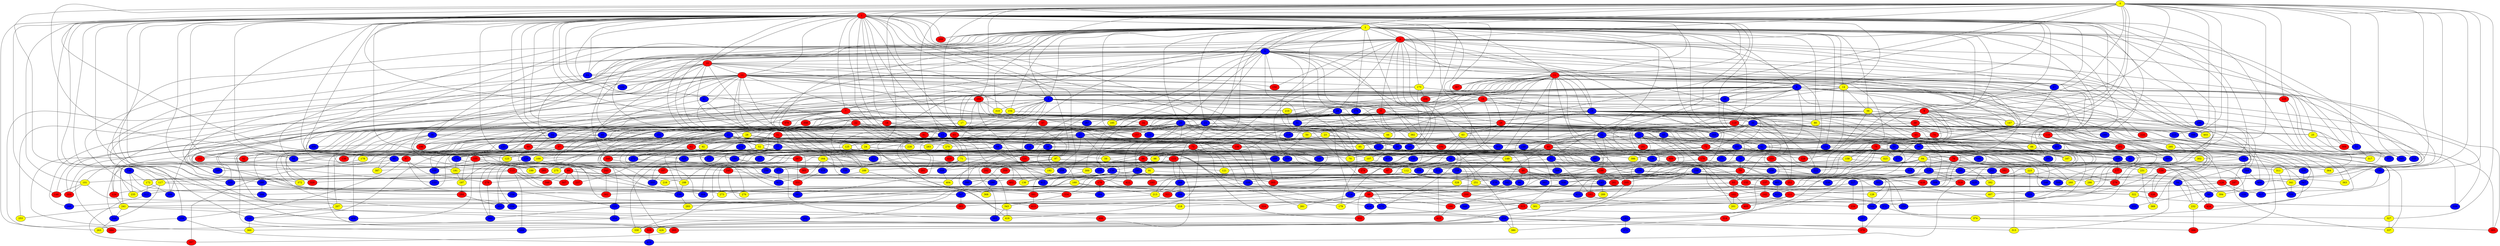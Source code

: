 graph {
0 [style = filled fillcolor = yellow];
1 [style = filled fillcolor = red];
2 [style = filled fillcolor = yellow];
3 [style = filled fillcolor = blue];
4 [style = filled fillcolor = red];
5 [style = filled fillcolor = blue];
6 [style = filled fillcolor = blue];
7 [style = filled fillcolor = red];
8 [style = filled fillcolor = red];
9 [style = filled fillcolor = red];
10 [style = filled fillcolor = red];
11 [style = filled fillcolor = red];
12 [style = filled fillcolor = red];
13 [style = filled fillcolor = blue];
14 [style = filled fillcolor = yellow];
15 [style = filled fillcolor = blue];
16 [style = filled fillcolor = red];
17 [style = filled fillcolor = yellow];
18 [style = filled fillcolor = red];
19 [style = filled fillcolor = blue];
20 [style = filled fillcolor = blue];
21 [style = filled fillcolor = blue];
22 [style = filled fillcolor = red];
23 [style = filled fillcolor = yellow];
24 [style = filled fillcolor = yellow];
25 [style = filled fillcolor = yellow];
26 [style = filled fillcolor = red];
27 [style = filled fillcolor = blue];
28 [style = filled fillcolor = yellow];
29 [style = filled fillcolor = blue];
30 [style = filled fillcolor = blue];
31 [style = filled fillcolor = blue];
32 [style = filled fillcolor = blue];
33 [style = filled fillcolor = blue];
34 [style = filled fillcolor = red];
35 [style = filled fillcolor = blue];
36 [style = filled fillcolor = blue];
37 [style = filled fillcolor = red];
38 [style = filled fillcolor = blue];
39 [style = filled fillcolor = red];
40 [style = filled fillcolor = red];
41 [style = filled fillcolor = blue];
42 [style = filled fillcolor = red];
43 [style = filled fillcolor = red];
44 [style = filled fillcolor = yellow];
45 [style = filled fillcolor = blue];
46 [style = filled fillcolor = blue];
47 [style = filled fillcolor = blue];
48 [style = filled fillcolor = red];
49 [style = filled fillcolor = blue];
50 [style = filled fillcolor = yellow];
51 [style = filled fillcolor = red];
52 [style = filled fillcolor = yellow];
53 [style = filled fillcolor = blue];
54 [style = filled fillcolor = blue];
55 [style = filled fillcolor = blue];
56 [style = filled fillcolor = yellow];
57 [style = filled fillcolor = red];
58 [style = filled fillcolor = blue];
59 [style = filled fillcolor = yellow];
60 [style = filled fillcolor = blue];
61 [style = filled fillcolor = blue];
62 [style = filled fillcolor = red];
63 [style = filled fillcolor = yellow];
64 [style = filled fillcolor = blue];
65 [style = filled fillcolor = red];
66 [style = filled fillcolor = yellow];
67 [style = filled fillcolor = red];
68 [style = filled fillcolor = blue];
69 [style = filled fillcolor = red];
70 [style = filled fillcolor = yellow];
71 [style = filled fillcolor = yellow];
72 [style = filled fillcolor = red];
73 [style = filled fillcolor = red];
74 [style = filled fillcolor = red];
75 [style = filled fillcolor = red];
76 [style = filled fillcolor = red];
77 [style = filled fillcolor = blue];
78 [style = filled fillcolor = blue];
79 [style = filled fillcolor = red];
80 [style = filled fillcolor = yellow];
81 [style = filled fillcolor = red];
82 [style = filled fillcolor = blue];
83 [style = filled fillcolor = blue];
84 [style = filled fillcolor = yellow];
85 [style = filled fillcolor = yellow];
86 [style = filled fillcolor = blue];
87 [style = filled fillcolor = red];
88 [style = filled fillcolor = red];
89 [style = filled fillcolor = red];
90 [style = filled fillcolor = blue];
91 [style = filled fillcolor = yellow];
92 [style = filled fillcolor = yellow];
93 [style = filled fillcolor = red];
94 [style = filled fillcolor = blue];
95 [style = filled fillcolor = blue];
96 [style = filled fillcolor = blue];
97 [style = filled fillcolor = yellow];
98 [style = filled fillcolor = yellow];
99 [style = filled fillcolor = red];
100 [style = filled fillcolor = yellow];
101 [style = filled fillcolor = yellow];
102 [style = filled fillcolor = red];
103 [style = filled fillcolor = blue];
104 [style = filled fillcolor = blue];
105 [style = filled fillcolor = red];
106 [style = filled fillcolor = blue];
107 [style = filled fillcolor = yellow];
108 [style = filled fillcolor = blue];
109 [style = filled fillcolor = blue];
110 [style = filled fillcolor = blue];
111 [style = filled fillcolor = red];
112 [style = filled fillcolor = yellow];
113 [style = filled fillcolor = red];
114 [style = filled fillcolor = blue];
115 [style = filled fillcolor = red];
116 [style = filled fillcolor = red];
117 [style = filled fillcolor = yellow];
118 [style = filled fillcolor = blue];
119 [style = filled fillcolor = red];
120 [style = filled fillcolor = blue];
121 [style = filled fillcolor = yellow];
122 [style = filled fillcolor = blue];
123 [style = filled fillcolor = yellow];
124 [style = filled fillcolor = red];
125 [style = filled fillcolor = yellow];
126 [style = filled fillcolor = red];
127 [style = filled fillcolor = blue];
128 [style = filled fillcolor = yellow];
129 [style = filled fillcolor = blue];
130 [style = filled fillcolor = blue];
131 [style = filled fillcolor = red];
132 [style = filled fillcolor = red];
133 [style = filled fillcolor = blue];
134 [style = filled fillcolor = red];
135 [style = filled fillcolor = blue];
136 [style = filled fillcolor = yellow];
137 [style = filled fillcolor = red];
138 [style = filled fillcolor = red];
139 [style = filled fillcolor = blue];
140 [style = filled fillcolor = blue];
141 [style = filled fillcolor = blue];
142 [style = filled fillcolor = red];
143 [style = filled fillcolor = blue];
144 [style = filled fillcolor = blue];
145 [style = filled fillcolor = blue];
146 [style = filled fillcolor = red];
147 [style = filled fillcolor = yellow];
148 [style = filled fillcolor = blue];
149 [style = filled fillcolor = yellow];
150 [style = filled fillcolor = red];
151 [style = filled fillcolor = blue];
152 [style = filled fillcolor = red];
153 [style = filled fillcolor = blue];
154 [style = filled fillcolor = yellow];
155 [style = filled fillcolor = blue];
156 [style = filled fillcolor = red];
157 [style = filled fillcolor = red];
158 [style = filled fillcolor = yellow];
159 [style = filled fillcolor = blue];
160 [style = filled fillcolor = yellow];
161 [style = filled fillcolor = red];
162 [style = filled fillcolor = blue];
163 [style = filled fillcolor = blue];
164 [style = filled fillcolor = yellow];
165 [style = filled fillcolor = blue];
166 [style = filled fillcolor = blue];
167 [style = filled fillcolor = yellow];
168 [style = filled fillcolor = blue];
169 [style = filled fillcolor = blue];
170 [style = filled fillcolor = red];
171 [style = filled fillcolor = blue];
172 [style = filled fillcolor = yellow];
173 [style = filled fillcolor = yellow];
174 [style = filled fillcolor = blue];
175 [style = filled fillcolor = blue];
176 [style = filled fillcolor = red];
177 [style = filled fillcolor = red];
178 [style = filled fillcolor = yellow];
179 [style = filled fillcolor = yellow];
180 [style = filled fillcolor = blue];
181 [style = filled fillcolor = red];
182 [style = filled fillcolor = red];
183 [style = filled fillcolor = blue];
184 [style = filled fillcolor = blue];
185 [style = filled fillcolor = yellow];
186 [style = filled fillcolor = red];
187 [style = filled fillcolor = red];
188 [style = filled fillcolor = yellow];
189 [style = filled fillcolor = yellow];
190 [style = filled fillcolor = red];
191 [style = filled fillcolor = yellow];
192 [style = filled fillcolor = yellow];
193 [style = filled fillcolor = red];
194 [style = filled fillcolor = red];
195 [style = filled fillcolor = blue];
196 [style = filled fillcolor = red];
197 [style = filled fillcolor = yellow];
198 [style = filled fillcolor = blue];
199 [style = filled fillcolor = yellow];
200 [style = filled fillcolor = red];
201 [style = filled fillcolor = yellow];
202 [style = filled fillcolor = red];
203 [style = filled fillcolor = red];
204 [style = filled fillcolor = red];
205 [style = filled fillcolor = red];
206 [style = filled fillcolor = red];
207 [style = filled fillcolor = yellow];
208 [style = filled fillcolor = blue];
209 [style = filled fillcolor = red];
210 [style = filled fillcolor = yellow];
211 [style = filled fillcolor = blue];
212 [style = filled fillcolor = blue];
213 [style = filled fillcolor = yellow];
214 [style = filled fillcolor = blue];
215 [style = filled fillcolor = blue];
216 [style = filled fillcolor = yellow];
217 [style = filled fillcolor = blue];
218 [style = filled fillcolor = yellow];
219 [style = filled fillcolor = blue];
220 [style = filled fillcolor = blue];
221 [style = filled fillcolor = blue];
222 [style = filled fillcolor = blue];
223 [style = filled fillcolor = yellow];
224 [style = filled fillcolor = red];
225 [style = filled fillcolor = blue];
226 [style = filled fillcolor = yellow];
227 [style = filled fillcolor = blue];
228 [style = filled fillcolor = red];
229 [style = filled fillcolor = red];
230 [style = filled fillcolor = blue];
231 [style = filled fillcolor = yellow];
232 [style = filled fillcolor = yellow];
233 [style = filled fillcolor = red];
234 [style = filled fillcolor = red];
235 [style = filled fillcolor = yellow];
236 [style = filled fillcolor = blue];
237 [style = filled fillcolor = red];
238 [style = filled fillcolor = blue];
239 [style = filled fillcolor = blue];
240 [style = filled fillcolor = blue];
241 [style = filled fillcolor = yellow];
242 [style = filled fillcolor = blue];
243 [style = filled fillcolor = red];
244 [style = filled fillcolor = blue];
245 [style = filled fillcolor = red];
246 [style = filled fillcolor = blue];
247 [style = filled fillcolor = blue];
248 [style = filled fillcolor = blue];
249 [style = filled fillcolor = blue];
250 [style = filled fillcolor = blue];
251 [style = filled fillcolor = yellow];
252 [style = filled fillcolor = red];
253 [style = filled fillcolor = yellow];
254 [style = filled fillcolor = blue];
255 [style = filled fillcolor = blue];
256 [style = filled fillcolor = blue];
257 [style = filled fillcolor = blue];
258 [style = filled fillcolor = blue];
259 [style = filled fillcolor = blue];
260 [style = filled fillcolor = yellow];
261 [style = filled fillcolor = yellow];
262 [style = filled fillcolor = blue];
263 [style = filled fillcolor = yellow];
264 [style = filled fillcolor = blue];
265 [style = filled fillcolor = red];
266 [style = filled fillcolor = blue];
267 [style = filled fillcolor = red];
268 [style = filled fillcolor = blue];
269 [style = filled fillcolor = red];
270 [style = filled fillcolor = yellow];
271 [style = filled fillcolor = blue];
272 [style = filled fillcolor = blue];
273 [style = filled fillcolor = yellow];
274 [style = filled fillcolor = red];
275 [style = filled fillcolor = yellow];
276 [style = filled fillcolor = yellow];
277 [style = filled fillcolor = blue];
278 [style = filled fillcolor = red];
279 [style = filled fillcolor = red];
280 [style = filled fillcolor = blue];
281 [style = filled fillcolor = red];
282 [style = filled fillcolor = blue];
283 [style = filled fillcolor = yellow];
284 [style = filled fillcolor = red];
285 [style = filled fillcolor = red];
286 [style = filled fillcolor = yellow];
287 [style = filled fillcolor = blue];
288 [style = filled fillcolor = blue];
289 [style = filled fillcolor = yellow];
290 [style = filled fillcolor = blue];
291 [style = filled fillcolor = red];
292 [style = filled fillcolor = red];
293 [style = filled fillcolor = yellow];
294 [style = filled fillcolor = blue];
295 [style = filled fillcolor = yellow];
296 [style = filled fillcolor = blue];
297 [style = filled fillcolor = red];
298 [style = filled fillcolor = blue];
299 [style = filled fillcolor = blue];
300 [style = filled fillcolor = yellow];
301 [style = filled fillcolor = yellow];
302 [style = filled fillcolor = yellow];
303 [style = filled fillcolor = blue];
304 [style = filled fillcolor = blue];
305 [style = filled fillcolor = red];
306 [style = filled fillcolor = blue];
307 [style = filled fillcolor = red];
308 [style = filled fillcolor = blue];
309 [style = filled fillcolor = red];
310 [style = filled fillcolor = yellow];
311 [style = filled fillcolor = yellow];
312 [style = filled fillcolor = blue];
313 [style = filled fillcolor = yellow];
314 [style = filled fillcolor = red];
315 [style = filled fillcolor = red];
316 [style = filled fillcolor = blue];
317 [style = filled fillcolor = yellow];
318 [style = filled fillcolor = blue];
319 [style = filled fillcolor = red];
320 [style = filled fillcolor = red];
321 [style = filled fillcolor = red];
322 [style = filled fillcolor = yellow];
323 [style = filled fillcolor = yellow];
324 [style = filled fillcolor = red];
325 [style = filled fillcolor = blue];
326 [style = filled fillcolor = red];
327 [style = filled fillcolor = yellow];
328 [style = filled fillcolor = yellow];
329 [style = filled fillcolor = red];
330 [style = filled fillcolor = yellow];
331 [style = filled fillcolor = red];
332 [style = filled fillcolor = red];
333 [style = filled fillcolor = blue];
334 [style = filled fillcolor = red];
335 [style = filled fillcolor = blue];
336 [style = filled fillcolor = blue];
337 [style = filled fillcolor = yellow];
338 [style = filled fillcolor = blue];
339 [style = filled fillcolor = blue];
340 [style = filled fillcolor = red];
341 [style = filled fillcolor = yellow];
342 [style = filled fillcolor = blue];
343 [style = filled fillcolor = yellow];
344 [style = filled fillcolor = blue];
345 [style = filled fillcolor = blue];
346 [style = filled fillcolor = red];
347 [style = filled fillcolor = blue];
348 [style = filled fillcolor = blue];
349 [style = filled fillcolor = blue];
350 [style = filled fillcolor = blue];
351 [style = filled fillcolor = blue];
352 [style = filled fillcolor = blue];
353 [style = filled fillcolor = blue];
354 [style = filled fillcolor = blue];
355 [style = filled fillcolor = blue];
356 [style = filled fillcolor = blue];
357 [style = filled fillcolor = red];
358 [style = filled fillcolor = red];
359 [style = filled fillcolor = blue];
360 [style = filled fillcolor = yellow];
361 [style = filled fillcolor = blue];
362 [style = filled fillcolor = red];
363 [style = filled fillcolor = yellow];
364 [style = filled fillcolor = yellow];
365 [style = filled fillcolor = red];
366 [style = filled fillcolor = blue];
367 [style = filled fillcolor = red];
368 [style = filled fillcolor = yellow];
369 [style = filled fillcolor = yellow];
370 [style = filled fillcolor = blue];
371 [style = filled fillcolor = blue];
372 [style = filled fillcolor = yellow];
373 [style = filled fillcolor = blue];
374 [style = filled fillcolor = yellow];
375 [style = filled fillcolor = blue];
376 [style = filled fillcolor = blue];
377 [style = filled fillcolor = blue];
378 [style = filled fillcolor = red];
379 [style = filled fillcolor = red];
380 [style = filled fillcolor = yellow];
381 [style = filled fillcolor = blue];
382 [style = filled fillcolor = yellow];
383 [style = filled fillcolor = red];
384 [style = filled fillcolor = red];
385 [style = filled fillcolor = red];
386 [style = filled fillcolor = yellow];
387 [style = filled fillcolor = yellow];
388 [style = filled fillcolor = red];
389 [style = filled fillcolor = blue];
390 [style = filled fillcolor = blue];
391 [style = filled fillcolor = red];
392 [style = filled fillcolor = yellow];
393 [style = filled fillcolor = blue];
394 [style = filled fillcolor = yellow];
395 [style = filled fillcolor = blue];
396 [style = filled fillcolor = blue];
397 [style = filled fillcolor = blue];
398 [style = filled fillcolor = blue];
399 [style = filled fillcolor = blue];
400 [style = filled fillcolor = blue];
401 [style = filled fillcolor = blue];
402 [style = filled fillcolor = red];
403 [style = filled fillcolor = yellow];
404 [style = filled fillcolor = yellow];
405 [style = filled fillcolor = red];
406 [style = filled fillcolor = red];
407 [style = filled fillcolor = yellow];
408 [style = filled fillcolor = blue];
409 [style = filled fillcolor = red];
410 [style = filled fillcolor = blue];
411 [style = filled fillcolor = blue];
412 [style = filled fillcolor = blue];
413 [style = filled fillcolor = red];
414 [style = filled fillcolor = blue];
415 [style = filled fillcolor = red];
416 [style = filled fillcolor = yellow];
417 [style = filled fillcolor = blue];
418 [style = filled fillcolor = red];
419 [style = filled fillcolor = blue];
420 [style = filled fillcolor = red];
421 [style = filled fillcolor = blue];
422 [style = filled fillcolor = red];
423 [style = filled fillcolor = blue];
424 [style = filled fillcolor = red];
425 [style = filled fillcolor = blue];
426 [style = filled fillcolor = yellow];
0 -- 5;
0 -- 7;
0 -- 8;
0 -- 10;
0 -- 13;
0 -- 24;
0 -- 26;
0 -- 30;
0 -- 33;
0 -- 60;
0 -- 68;
0 -- 74;
0 -- 90;
0 -- 123;
0 -- 126;
0 -- 134;
0 -- 141;
0 -- 4;
0 -- 3;
0 -- 2;
0 -- 1;
0 -- 158;
0 -- 204;
0 -- 212;
0 -- 215;
0 -- 229;
0 -- 327;
0 -- 345;
0 -- 356;
0 -- 398;
0 -- 400;
1 -- 2;
1 -- 3;
1 -- 4;
1 -- 6;
1 -- 7;
1 -- 10;
1 -- 11;
1 -- 12;
1 -- 13;
1 -- 15;
1 -- 18;
1 -- 22;
1 -- 26;
1 -- 28;
1 -- 32;
1 -- 35;
1 -- 39;
1 -- 41;
1 -- 42;
1 -- 47;
1 -- 49;
1 -- 54;
1 -- 55;
1 -- 64;
1 -- 65;
1 -- 71;
1 -- 83;
1 -- 84;
1 -- 93;
1 -- 95;
1 -- 97;
1 -- 101;
1 -- 105;
1 -- 117;
1 -- 129;
1 -- 134;
1 -- 136;
1 -- 145;
1 -- 146;
1 -- 156;
1 -- 173;
1 -- 183;
1 -- 184;
1 -- 209;
1 -- 220;
1 -- 221;
1 -- 263;
1 -- 276;
1 -- 277;
1 -- 280;
1 -- 317;
1 -- 333;
1 -- 336;
1 -- 354;
1 -- 367;
1 -- 372;
1 -- 379;
1 -- 382;
1 -- 390;
1 -- 396;
2 -- 3;
2 -- 4;
2 -- 5;
2 -- 6;
2 -- 8;
2 -- 11;
2 -- 14;
2 -- 15;
2 -- 16;
2 -- 20;
2 -- 21;
2 -- 23;
2 -- 25;
2 -- 32;
2 -- 33;
2 -- 36;
2 -- 51;
2 -- 56;
2 -- 64;
2 -- 79;
2 -- 80;
2 -- 81;
2 -- 84;
2 -- 91;
2 -- 95;
2 -- 104;
2 -- 105;
2 -- 114;
2 -- 116;
2 -- 119;
2 -- 121;
2 -- 127;
2 -- 154;
2 -- 155;
2 -- 165;
2 -- 173;
2 -- 189;
2 -- 209;
2 -- 221;
2 -- 240;
2 -- 265;
2 -- 267;
2 -- 296;
2 -- 310;
2 -- 340;
2 -- 365;
2 -- 376;
2 -- 410;
3 -- 9;
3 -- 18;
3 -- 23;
3 -- 44;
3 -- 74;
3 -- 87;
3 -- 97;
3 -- 154;
3 -- 187;
3 -- 210;
3 -- 211;
3 -- 225;
3 -- 233;
3 -- 291;
3 -- 294;
3 -- 308;
3 -- 310;
3 -- 376;
4 -- 5;
4 -- 6;
4 -- 9;
4 -- 11;
4 -- 29;
4 -- 47;
4 -- 58;
4 -- 72;
4 -- 73;
4 -- 86;
4 -- 103;
4 -- 107;
4 -- 131;
4 -- 150;
4 -- 204;
4 -- 302;
4 -- 307;
4 -- 334;
4 -- 364;
4 -- 370;
4 -- 377;
5 -- 7;
5 -- 9;
5 -- 10;
5 -- 12;
5 -- 15;
5 -- 19;
5 -- 20;
5 -- 29;
5 -- 31;
5 -- 48;
5 -- 70;
5 -- 118;
5 -- 125;
5 -- 147;
5 -- 150;
5 -- 151;
5 -- 161;
5 -- 177;
5 -- 185;
5 -- 191;
5 -- 248;
5 -- 259;
5 -- 264;
5 -- 271;
5 -- 312;
5 -- 403;
6 -- 8;
6 -- 16;
6 -- 17;
6 -- 35;
6 -- 38;
6 -- 41;
6 -- 50;
6 -- 61;
6 -- 68;
6 -- 82;
6 -- 96;
6 -- 98;
6 -- 139;
6 -- 177;
6 -- 206;
6 -- 242;
6 -- 271;
6 -- 339;
6 -- 341;
6 -- 363;
6 -- 369;
6 -- 395;
7 -- 18;
7 -- 22;
7 -- 36;
7 -- 37;
7 -- 45;
7 -- 49;
7 -- 53;
7 -- 57;
7 -- 71;
7 -- 85;
7 -- 100;
7 -- 152;
7 -- 170;
7 -- 186;
7 -- 201;
7 -- 203;
7 -- 266;
7 -- 272;
7 -- 303;
7 -- 315;
7 -- 379;
8 -- 13;
8 -- 39;
8 -- 40;
8 -- 62;
8 -- 75;
8 -- 100;
8 -- 119;
8 -- 137;
8 -- 146;
8 -- 147;
8 -- 295;
8 -- 296;
8 -- 309;
8 -- 326;
9 -- 17;
9 -- 23;
9 -- 53;
9 -- 78;
9 -- 80;
9 -- 274;
9 -- 382;
9 -- 383;
9 -- 401;
9 -- 411;
9 -- 416;
10 -- 12;
10 -- 36;
10 -- 51;
10 -- 52;
10 -- 64;
10 -- 85;
10 -- 89;
10 -- 159;
10 -- 173;
10 -- 279;
10 -- 283;
10 -- 304;
10 -- 404;
11 -- 14;
11 -- 17;
11 -- 19;
11 -- 29;
11 -- 40;
11 -- 47;
11 -- 55;
11 -- 66;
11 -- 69;
11 -- 75;
11 -- 76;
11 -- 112;
11 -- 130;
11 -- 133;
11 -- 139;
11 -- 181;
11 -- 205;
11 -- 210;
11 -- 237;
11 -- 254;
11 -- 277;
11 -- 309;
11 -- 328;
11 -- 345;
11 -- 358;
11 -- 367;
11 -- 395;
12 -- 14;
12 -- 21;
12 -- 24;
12 -- 26;
12 -- 27;
12 -- 34;
12 -- 35;
12 -- 41;
12 -- 124;
12 -- 150;
12 -- 152;
12 -- 163;
12 -- 198;
12 -- 245;
12 -- 253;
12 -- 270;
12 -- 287;
12 -- 311;
12 -- 325;
12 -- 336;
12 -- 362;
12 -- 384;
12 -- 385;
13 -- 37;
13 -- 73;
13 -- 77;
13 -- 83;
13 -- 90;
13 -- 130;
13 -- 237;
13 -- 241;
13 -- 402;
14 -- 16;
14 -- 54;
14 -- 56;
14 -- 88;
14 -- 144;
14 -- 224;
14 -- 228;
14 -- 229;
15 -- 25;
15 -- 45;
15 -- 46;
15 -- 108;
15 -- 176;
15 -- 184;
15 -- 268;
15 -- 275;
15 -- 288;
15 -- 368;
16 -- 19;
16 -- 28;
16 -- 44;
16 -- 163;
16 -- 214;
16 -- 320;
17 -- 54;
17 -- 61;
17 -- 65;
17 -- 247;
18 -- 21;
18 -- 156;
18 -- 160;
18 -- 174;
19 -- 20;
19 -- 25;
19 -- 27;
19 -- 30;
19 -- 31;
19 -- 34;
19 -- 39;
19 -- 43;
19 -- 55;
19 -- 57;
19 -- 63;
19 -- 78;
19 -- 114;
19 -- 116;
19 -- 118;
19 -- 135;
19 -- 167;
19 -- 172;
19 -- 202;
19 -- 203;
19 -- 222;
19 -- 243;
19 -- 287;
19 -- 315;
19 -- 358;
19 -- 400;
19 -- 425;
20 -- 27;
20 -- 49;
20 -- 50;
20 -- 88;
20 -- 92;
20 -- 125;
20 -- 148;
20 -- 157;
20 -- 166;
20 -- 194;
20 -- 208;
20 -- 240;
20 -- 249;
20 -- 285;
20 -- 422;
21 -- 24;
21 -- 38;
21 -- 52;
21 -- 59;
21 -- 62;
21 -- 77;
21 -- 202;
21 -- 207;
21 -- 269;
21 -- 308;
21 -- 342;
21 -- 355;
22 -- 28;
22 -- 43;
22 -- 65;
22 -- 67;
22 -- 69;
22 -- 115;
22 -- 131;
22 -- 151;
22 -- 153;
22 -- 157;
22 -- 207;
22 -- 212;
22 -- 243;
22 -- 249;
22 -- 333;
22 -- 360;
23 -- 38;
23 -- 46;
23 -- 58;
23 -- 158;
23 -- 178;
23 -- 404;
24 -- 42;
24 -- 76;
24 -- 106;
24 -- 200;
24 -- 290;
25 -- 33;
25 -- 339;
26 -- 51;
26 -- 63;
26 -- 81;
26 -- 103;
26 -- 195;
26 -- 219;
26 -- 226;
26 -- 230;
26 -- 282;
26 -- 337;
27 -- 58;
27 -- 59;
27 -- 109;
27 -- 192;
27 -- 226;
27 -- 381;
27 -- 408;
28 -- 37;
28 -- 110;
28 -- 226;
28 -- 272;
28 -- 389;
28 -- 422;
29 -- 30;
29 -- 31;
29 -- 73;
29 -- 107;
29 -- 179;
29 -- 185;
29 -- 306;
29 -- 379;
30 -- 32;
30 -- 53;
30 -- 62;
30 -- 87;
30 -- 120;
30 -- 122;
30 -- 163;
30 -- 181;
30 -- 215;
30 -- 221;
30 -- 224;
30 -- 250;
30 -- 252;
30 -- 280;
30 -- 374;
30 -- 398;
30 -- 409;
31 -- 42;
31 -- 44;
31 -- 157;
32 -- 40;
32 -- 52;
32 -- 61;
32 -- 66;
32 -- 70;
32 -- 86;
32 -- 133;
32 -- 180;
32 -- 200;
32 -- 409;
33 -- 317;
34 -- 291;
34 -- 305;
35 -- 81;
35 -- 93;
35 -- 94;
36 -- 112;
36 -- 113;
36 -- 196;
36 -- 320;
36 -- 406;
37 -- 60;
37 -- 97;
37 -- 106;
37 -- 129;
37 -- 138;
38 -- 70;
38 -- 192;
38 -- 366;
38 -- 390;
39 -- 43;
39 -- 74;
39 -- 116;
39 -- 198;
39 -- 382;
39 -- 399;
40 -- 46;
40 -- 71;
40 -- 79;
40 -- 82;
40 -- 84;
40 -- 131;
40 -- 132;
40 -- 144;
40 -- 162;
40 -- 174;
40 -- 249;
40 -- 349;
40 -- 386;
41 -- 189;
41 -- 196;
43 -- 313;
43 -- 350;
45 -- 72;
45 -- 258;
45 -- 270;
46 -- 48;
46 -- 67;
46 -- 112;
46 -- 258;
46 -- 290;
47 -- 75;
47 -- 282;
48 -- 86;
48 -- 136;
48 -- 137;
48 -- 143;
48 -- 153;
48 -- 338;
48 -- 361;
49 -- 85;
49 -- 124;
49 -- 235;
49 -- 251;
50 -- 118;
50 -- 169;
50 -- 397;
51 -- 77;
51 -- 92;
51 -- 188;
51 -- 230;
51 -- 309;
52 -- 87;
52 -- 164;
52 -- 178;
52 -- 179;
52 -- 260;
52 -- 331;
53 -- 104;
53 -- 126;
53 -- 148;
53 -- 170;
53 -- 181;
53 -- 255;
53 -- 303;
53 -- 318;
53 -- 353;
53 -- 359;
54 -- 123;
54 -- 156;
54 -- 175;
54 -- 196;
54 -- 372;
55 -- 67;
55 -- 95;
55 -- 96;
55 -- 111;
55 -- 145;
55 -- 282;
55 -- 292;
55 -- 302;
55 -- 306;
55 -- 321;
55 -- 323;
55 -- 423;
56 -- 108;
56 -- 119;
56 -- 132;
56 -- 147;
56 -- 190;
56 -- 213;
56 -- 231;
58 -- 59;
58 -- 149;
58 -- 233;
59 -- 91;
60 -- 199;
60 -- 248;
60 -- 285;
60 -- 387;
61 -- 78;
61 -- 108;
61 -- 139;
61 -- 149;
61 -- 271;
61 -- 327;
62 -- 197;
62 -- 211;
62 -- 236;
62 -- 272;
62 -- 345;
63 -- 66;
63 -- 98;
63 -- 166;
63 -- 194;
64 -- 140;
64 -- 154;
65 -- 68;
65 -- 127;
65 -- 222;
65 -- 278;
65 -- 426;
66 -- 83;
66 -- 155;
68 -- 101;
68 -- 105;
68 -- 107;
68 -- 244;
68 -- 250;
68 -- 254;
68 -- 277;
68 -- 298;
68 -- 332;
68 -- 355;
68 -- 356;
68 -- 410;
69 -- 109;
69 -- 174;
69 -- 218;
69 -- 387;
71 -- 89;
71 -- 189;
71 -- 195;
71 -- 349;
72 -- 100;
72 -- 145;
72 -- 171;
72 -- 180;
72 -- 232;
72 -- 322;
72 -- 330;
72 -- 386;
73 -- 88;
73 -- 102;
73 -- 115;
73 -- 121;
73 -- 142;
73 -- 188;
73 -- 217;
73 -- 328;
73 -- 416;
73 -- 420;
74 -- 114;
75 -- 76;
75 -- 143;
75 -- 158;
75 -- 182;
75 -- 223;
75 -- 256;
75 -- 260;
75 -- 273;
75 -- 279;
75 -- 314;
76 -- 111;
76 -- 161;
76 -- 223;
76 -- 318;
77 -- 98;
77 -- 123;
77 -- 169;
77 -- 184;
77 -- 330;
77 -- 340;
77 -- 375;
78 -- 79;
78 -- 168;
78 -- 269;
78 -- 344;
79 -- 93;
79 -- 128;
79 -- 143;
80 -- 130;
80 -- 363;
81 -- 120;
81 -- 125;
81 -- 138;
82 -- 104;
82 -- 141;
82 -- 182;
82 -- 375;
82 -- 389;
83 -- 319;
84 -- 99;
84 -- 102;
84 -- 120;
84 -- 134;
84 -- 222;
84 -- 318;
84 -- 364;
85 -- 175;
86 -- 99;
87 -- 122;
87 -- 259;
87 -- 278;
88 -- 187;
88 -- 212;
88 -- 300;
89 -- 94;
89 -- 101;
89 -- 188;
89 -- 237;
89 -- 307;
89 -- 346;
90 -- 246;
90 -- 361;
91 -- 132;
91 -- 160;
91 -- 193;
91 -- 262;
92 -- 276;
93 -- 102;
93 -- 111;
93 -- 124;
93 -- 128;
93 -- 273;
93 -- 322;
93 -- 362;
94 -- 96;
94 -- 232;
94 -- 312;
95 -- 113;
96 -- 232;
96 -- 424;
97 -- 113;
97 -- 159;
97 -- 258;
97 -- 292;
98 -- 165;
99 -- 175;
99 -- 179;
99 -- 190;
99 -- 207;
99 -- 324;
99 -- 414;
100 -- 197;
100 -- 243;
101 -- 146;
101 -- 203;
101 -- 413;
102 -- 201;
102 -- 360;
102 -- 405;
103 -- 170;
103 -- 171;
103 -- 267;
103 -- 323;
103 -- 392;
103 -- 394;
103 -- 421;
104 -- 109;
104 -- 117;
104 -- 126;
104 -- 252;
105 -- 106;
105 -- 121;
105 -- 230;
105 -- 236;
105 -- 408;
106 -- 153;
107 -- 245;
107 -- 319;
108 -- 135;
108 -- 177;
108 -- 286;
109 -- 200;
109 -- 294;
110 -- 217;
110 -- 325;
110 -- 375;
111 -- 122;
111 -- 250;
111 -- 348;
111 -- 405;
112 -- 162;
112 -- 333;
112 -- 334;
112 -- 370;
112 -- 401;
113 -- 216;
113 -- 268;
113 -- 320;
113 -- 346;
113 -- 372;
113 -- 381;
113 -- 391;
114 -- 115;
114 -- 341;
115 -- 191;
115 -- 288;
115 -- 329;
115 -- 393;
116 -- 202;
116 -- 234;
117 -- 235;
117 -- 244;
117 -- 256;
118 -- 349;
119 -- 148;
119 -- 167;
119 -- 219;
119 -- 364;
120 -- 162;
120 -- 183;
120 -- 238;
120 -- 319;
120 -- 341;
120 -- 425;
122 -- 183;
122 -- 342;
122 -- 354;
124 -- 241;
125 -- 136;
125 -- 152;
125 -- 220;
125 -- 300;
125 -- 365;
126 -- 135;
126 -- 142;
126 -- 304;
126 -- 417;
127 -- 164;
127 -- 167;
128 -- 344;
129 -- 245;
129 -- 387;
129 -- 418;
130 -- 216;
130 -- 266;
130 -- 305;
130 -- 354;
130 -- 363;
130 -- 407;
130 -- 412;
131 -- 208;
132 -- 214;
132 -- 225;
133 -- 178;
134 -- 201;
134 -- 322;
134 -- 326;
137 -- 142;
139 -- 242;
139 -- 291;
140 -- 172;
140 -- 235;
140 -- 366;
141 -- 417;
142 -- 315;
142 -- 371;
143 -- 247;
143 -- 289;
144 -- 264;
144 -- 347;
144 -- 352;
145 -- 193;
145 -- 274;
145 -- 293;
147 -- 403;
148 -- 228;
148 -- 325;
151 -- 273;
151 -- 340;
154 -- 358;
154 -- 380;
156 -- 304;
156 -- 351;
156 -- 377;
156 -- 397;
156 -- 414;
158 -- 338;
158 -- 394;
159 -- 172;
159 -- 328;
159 -- 374;
160 -- 213;
160 -- 276;
160 -- 348;
162 -- 332;
162 -- 391;
162 -- 421;
163 -- 397;
164 -- 198;
164 -- 231;
164 -- 316;
164 -- 411;
165 -- 241;
165 -- 352;
165 -- 390;
165 -- 422;
168 -- 205;
168 -- 281;
168 -- 306;
168 -- 335;
168 -- 338;
168 -- 414;
169 -- 186;
169 -- 238;
169 -- 239;
169 -- 275;
169 -- 299;
169 -- 311;
170 -- 186;
170 -- 401;
171 -- 251;
172 -- 312;
172 -- 396;
173 -- 190;
173 -- 206;
173 -- 295;
173 -- 396;
174 -- 191;
174 -- 199;
175 -- 255;
175 -- 332;
176 -- 294;
176 -- 321;
177 -- 260;
177 -- 279;
178 -- 357;
180 -- 313;
181 -- 213;
181 -- 409;
182 -- 262;
182 -- 344;
183 -- 265;
183 -- 373;
184 -- 192;
184 -- 393;
185 -- 300;
186 -- 205;
186 -- 281;
186 -- 288;
187 -- 355;
188 -- 236;
189 -- 255;
189 -- 280;
190 -- 415;
191 -- 197;
195 -- 227;
195 -- 424;
197 -- 284;
200 -- 218;
200 -- 301;
202 -- 347;
203 -- 266;
204 -- 211;
204 -- 248;
204 -- 261;
204 -- 310;
204 -- 412;
205 -- 301;
205 -- 334;
207 -- 220;
208 -- 402;
210 -- 214;
212 -- 257;
212 -- 298;
212 -- 305;
212 -- 415;
213 -- 234;
213 -- 356;
214 -- 261;
219 -- 283;
220 -- 329;
220 -- 360;
223 -- 225;
223 -- 246;
223 -- 418;
224 -- 297;
227 -- 234;
227 -- 421;
229 -- 286;
229 -- 377;
230 -- 347;
231 -- 369;
232 -- 388;
233 -- 252;
236 -- 293;
239 -- 412;
240 -- 295;
241 -- 244;
241 -- 253;
241 -- 262;
241 -- 408;
242 -- 392;
242 -- 399;
243 -- 362;
244 -- 263;
245 -- 251;
245 -- 324;
247 -- 383;
251 -- 326;
251 -- 383;
254 -- 359;
255 -- 268;
255 -- 313;
255 -- 378;
255 -- 380;
255 -- 426;
257 -- 378;
258 -- 286;
259 -- 263;
259 -- 419;
260 -- 301;
262 -- 330;
264 -- 335;
264 -- 400;
265 -- 357;
267 -- 331;
269 -- 290;
270 -- 420;
272 -- 299;
275 -- 278;
278 -- 342;
280 -- 284;
280 -- 366;
284 -- 351;
288 -- 298;
288 -- 321;
290 -- 368;
292 -- 343;
295 -- 317;
296 -- 388;
297 -- 337;
297 -- 407;
300 -- 391;
302 -- 371;
308 -- 384;
309 -- 385;
311 -- 350;
312 -- 357;
314 -- 380;
315 -- 327;
315 -- 329;
315 -- 406;
316 -- 331;
319 -- 419;
322 -- 335;
322 -- 339;
326 -- 369;
327 -- 337;
329 -- 419;
331 -- 381;
334 -- 343;
338 -- 413;
340 -- 365;
341 -- 350;
343 -- 393;
343 -- 416;
347 -- 394;
347 -- 424;
349 -- 404;
353 -- 395;
354 -- 384;
354 -- 388;
358 -- 426;
371 -- 374;
371 -- 378;
374 -- 385;
375 -- 411;
391 -- 413;
392 -- 407;
401 -- 423;
}
